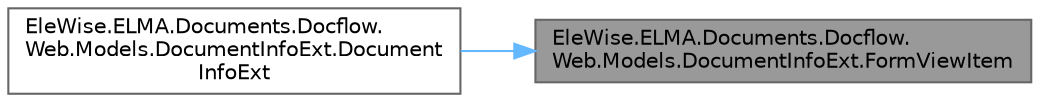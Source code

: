 digraph "EleWise.ELMA.Documents.Docflow.Web.Models.DocumentInfoExt.FormViewItem"
{
 // LATEX_PDF_SIZE
  bgcolor="transparent";
  edge [fontname=Helvetica,fontsize=10,labelfontname=Helvetica,labelfontsize=10];
  node [fontname=Helvetica,fontsize=10,shape=box,height=0.2,width=0.4];
  rankdir="RL";
  Node1 [id="Node000001",label="EleWise.ELMA.Documents.Docflow.\lWeb.Models.DocumentInfoExt.FormViewItem",height=0.2,width=0.4,color="gray40", fillcolor="grey60", style="filled", fontcolor="black",tooltip="Нужная форма"];
  Node1 -> Node2 [id="edge1_Node000001_Node000002",dir="back",color="steelblue1",style="solid",tooltip=" "];
  Node2 [id="Node000002",label="EleWise.ELMA.Documents.Docflow.\lWeb.Models.DocumentInfoExt.Document\lInfoExt",height=0.2,width=0.4,color="grey40", fillcolor="white", style="filled",URL="$class_ele_wise_1_1_e_l_m_a_1_1_documents_1_1_docflow_1_1_web_1_1_models_1_1_document_info_ext.html#ae87feea2484d3e06bbc45c8c65e32a09",tooltip="Ctor."];
}
